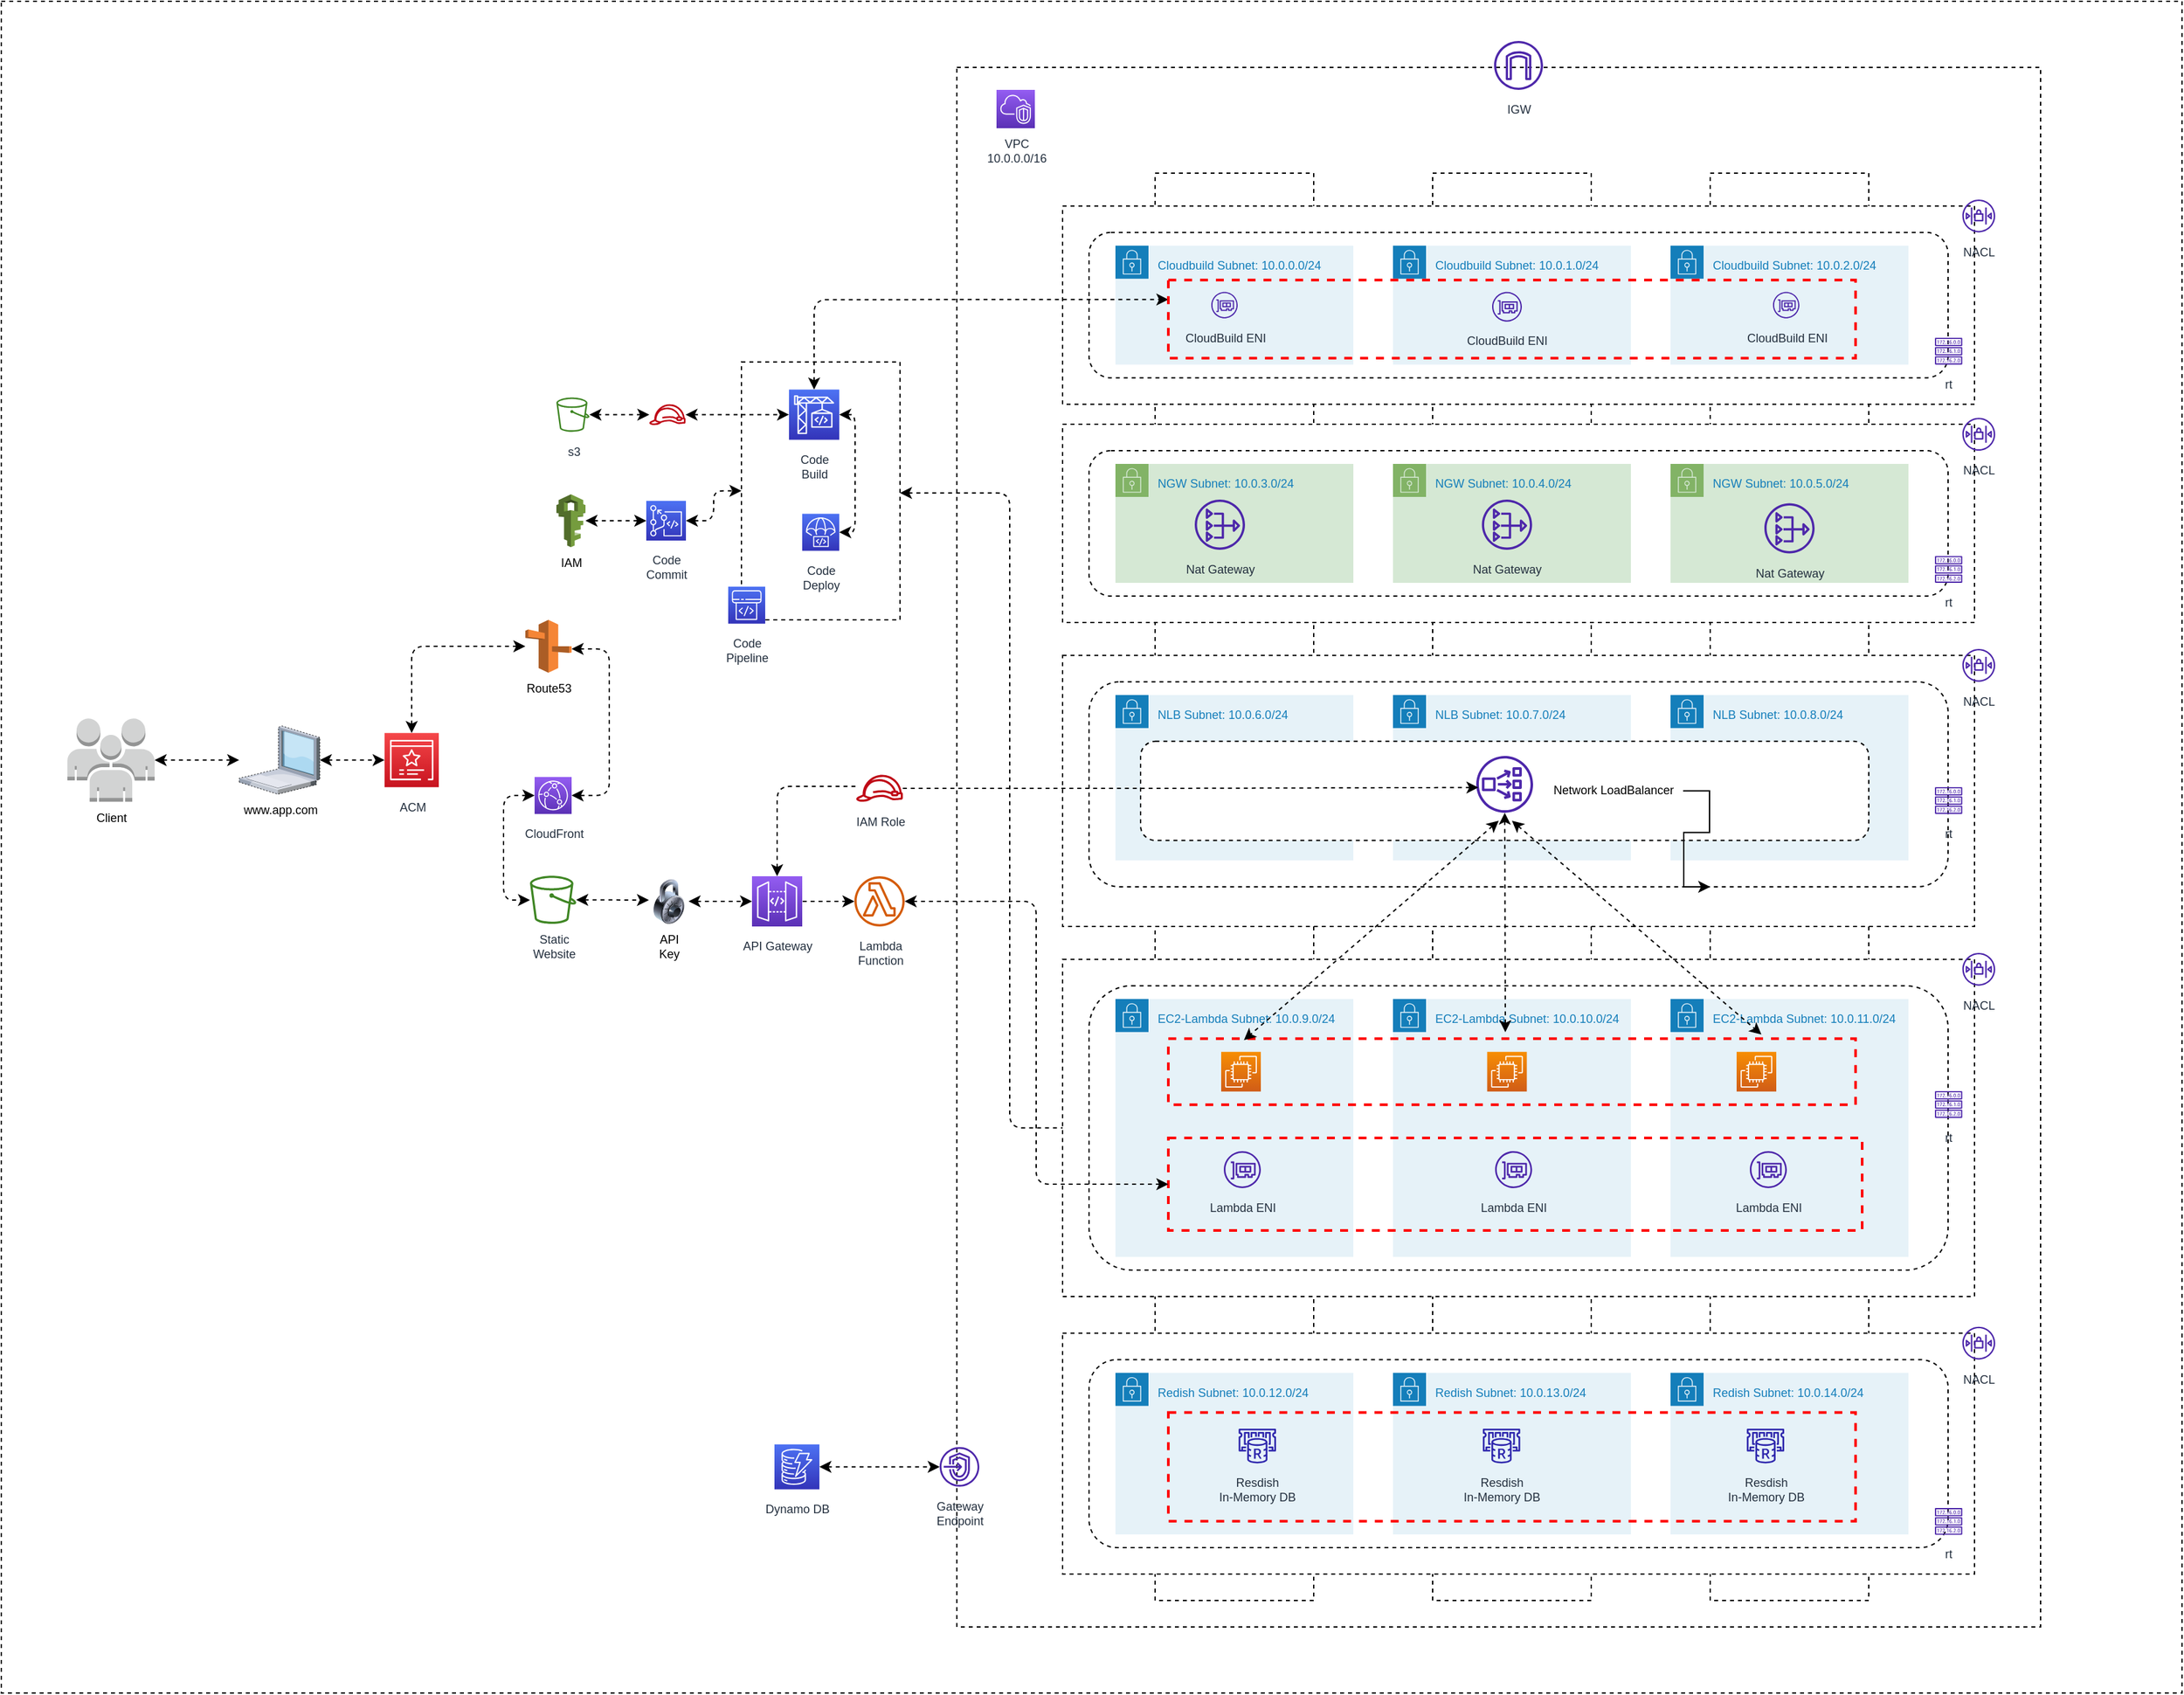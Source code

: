 <mxfile version="24.7.17">
  <diagram id="B2wFF93NvSRxB4pny54V" name="Page-1">
    <mxGraphModel dx="3609" dy="1013" grid="1" gridSize="10" guides="1" tooltips="1" connect="1" arrows="1" fold="1" page="1" pageScale="1" pageWidth="850" pageHeight="1100" math="0" shadow="0">
      <root>
        <mxCell id="0" />
        <mxCell id="1" parent="0" />
        <mxCell id="2" value="" style="rounded=0;whiteSpace=wrap;html=1;dashed=1;fontSize=9;" parent="1" vertex="1">
          <mxGeometry x="-1260" y="400" width="1650" height="1280" as="geometry" />
        </mxCell>
        <mxCell id="3" value="" style="rounded=0;whiteSpace=wrap;html=1;dashed=1;fontSize=9;" parent="1" vertex="1">
          <mxGeometry x="-537" y="450" width="820" height="1180" as="geometry" />
        </mxCell>
        <mxCell id="4" value="" style="rounded=0;whiteSpace=wrap;html=1;dashed=1;fontSize=9;" parent="1" vertex="1">
          <mxGeometry x="-700" y="672.87" width="120" height="195.13" as="geometry" />
        </mxCell>
        <mxCell id="5" value="" style="rounded=0;whiteSpace=wrap;html=1;dashed=1;" parent="1" vertex="1">
          <mxGeometry x="33" y="530" width="120" height="1080" as="geometry" />
        </mxCell>
        <mxCell id="6" value="" style="rounded=0;whiteSpace=wrap;html=1;dashed=1;" parent="1" vertex="1">
          <mxGeometry x="-177" y="530" width="120" height="1080" as="geometry" />
        </mxCell>
        <mxCell id="7" value="" style="rounded=0;whiteSpace=wrap;html=1;dashed=1;" parent="1" vertex="1">
          <mxGeometry x="-387" y="530" width="120" height="1080" as="geometry" />
        </mxCell>
        <mxCell id="8" value="" style="rounded=0;whiteSpace=wrap;html=1;dashed=1;" parent="1" vertex="1">
          <mxGeometry x="-457" y="720" width="690" height="150" as="geometry" />
        </mxCell>
        <mxCell id="9" value="" style="rounded=1;whiteSpace=wrap;html=1;dashed=1;" parent="1" vertex="1">
          <mxGeometry x="-437" y="740" width="650" height="110" as="geometry" />
        </mxCell>
        <mxCell id="10" value="&lt;span style=&quot;color: rgb(20, 126, 186); font-size: 9px;&quot;&gt;NGW Subnet: 10.0.3.0/24&lt;/span&gt;" style="points=[[0,0],[0.25,0],[0.5,0],[0.75,0],[1,0],[1,0.25],[1,0.5],[1,0.75],[1,1],[0.75,1],[0.5,1],[0.25,1],[0,1],[0,0.75],[0,0.5],[0,0.25]];outlineConnect=0;html=1;whiteSpace=wrap;fontSize=12;fontStyle=0;container=1;pointerEvents=0;collapsible=0;recursiveResize=0;shape=mxgraph.aws4.group;grIcon=mxgraph.aws4.group_security_group;grStroke=0;strokeColor=#82b366;fillColor=#d5e8d4;verticalAlign=top;align=left;spacingLeft=30;dashed=0;" parent="1" vertex="1">
          <mxGeometry x="-417" y="750" width="180" height="90" as="geometry" />
        </mxCell>
        <mxCell id="11" value="&lt;span style=&quot;color: rgb(20, 126, 186); font-size: 9px;&quot;&gt;NGW Subnet: 10.0.4.0/24&lt;/span&gt;" style="points=[[0,0],[0.25,0],[0.5,0],[0.75,0],[1,0],[1,0.25],[1,0.5],[1,0.75],[1,1],[0.75,1],[0.5,1],[0.25,1],[0,1],[0,0.75],[0,0.5],[0,0.25]];outlineConnect=0;html=1;whiteSpace=wrap;fontSize=12;fontStyle=0;container=1;pointerEvents=0;collapsible=0;recursiveResize=0;shape=mxgraph.aws4.group;grIcon=mxgraph.aws4.group_security_group;grStroke=0;strokeColor=#82b366;fillColor=#d5e8d4;verticalAlign=top;align=left;spacingLeft=30;dashed=0;" parent="1" vertex="1">
          <mxGeometry x="-207" y="750" width="180" height="90" as="geometry" />
        </mxCell>
        <mxCell id="12" value="&lt;font style=&quot;font-size: 9px;&quot;&gt;Nat Gateway&lt;/font&gt;" style="sketch=0;outlineConnect=0;fontColor=#232F3E;gradientColor=none;fillColor=#4D27AA;strokeColor=none;dashed=0;verticalLabelPosition=bottom;verticalAlign=top;align=center;html=1;fontSize=12;fontStyle=0;aspect=fixed;pointerEvents=1;shape=mxgraph.aws4.nat_gateway;" parent="11" vertex="1">
          <mxGeometry x="67.25" y="27" width="38" height="38" as="geometry" />
        </mxCell>
        <mxCell id="13" value="&lt;span style=&quot;color: rgb(20, 126, 186); font-size: 9px;&quot;&gt;NGW Subnet: 10.0.5.0/24&lt;/span&gt;" style="points=[[0,0],[0.25,0],[0.5,0],[0.75,0],[1,0],[1,0.25],[1,0.5],[1,0.75],[1,1],[0.75,1],[0.5,1],[0.25,1],[0,1],[0,0.75],[0,0.5],[0,0.25]];outlineConnect=0;html=1;whiteSpace=wrap;fontSize=12;fontStyle=0;container=1;pointerEvents=0;collapsible=0;recursiveResize=0;shape=mxgraph.aws4.group;grIcon=mxgraph.aws4.group_security_group;grStroke=0;strokeColor=#82b366;fillColor=#d5e8d4;verticalAlign=top;align=left;spacingLeft=30;dashed=0;" parent="1" vertex="1">
          <mxGeometry x="3" y="750" width="180" height="90" as="geometry" />
        </mxCell>
        <mxCell id="14" value="&lt;font style=&quot;font-size: 9px;&quot;&gt;Nat Gateway&lt;/font&gt;" style="sketch=0;outlineConnect=0;fontColor=#232F3E;gradientColor=none;fillColor=#4D27AA;strokeColor=none;dashed=0;verticalLabelPosition=bottom;verticalAlign=top;align=center;html=1;fontSize=12;fontStyle=0;aspect=fixed;pointerEvents=1;shape=mxgraph.aws4.nat_gateway;" parent="13" vertex="1">
          <mxGeometry x="71" y="29.74" width="38" height="38" as="geometry" />
        </mxCell>
        <mxCell id="15" value="&lt;font style=&quot;font-size: 9px;&quot;&gt;rt&lt;/font&gt;" style="sketch=0;outlineConnect=0;fontColor=#232F3E;gradientColor=none;fillColor=#4D27AA;strokeColor=none;dashed=0;verticalLabelPosition=bottom;verticalAlign=top;align=center;html=1;fontSize=12;fontStyle=0;aspect=fixed;pointerEvents=1;shape=mxgraph.aws4.route_table;" parent="1" vertex="1">
          <mxGeometry x="203" y="819.74" width="20.79" height="20.26" as="geometry" />
        </mxCell>
        <mxCell id="16" value="&lt;font style=&quot;font-size: 9px;&quot;&gt;NACL&lt;/font&gt;" style="sketch=0;outlineConnect=0;fontColor=#232F3E;gradientColor=none;fillColor=#4D27AA;strokeColor=none;dashed=0;verticalLabelPosition=bottom;verticalAlign=top;align=center;html=1;fontSize=12;fontStyle=0;aspect=fixed;pointerEvents=1;shape=mxgraph.aws4.network_access_control_list;" parent="1" vertex="1">
          <mxGeometry x="223.79" y="715.13" width="24.87" height="24.87" as="geometry" />
        </mxCell>
        <mxCell id="17" value="" style="rounded=0;whiteSpace=wrap;html=1;dashed=1;" parent="1" vertex="1">
          <mxGeometry x="-457" y="554.87" width="690" height="150" as="geometry" />
        </mxCell>
        <mxCell id="18" value="" style="rounded=1;whiteSpace=wrap;html=1;dashed=1;" parent="1" vertex="1">
          <mxGeometry x="-437" y="574.87" width="650" height="110" as="geometry" />
        </mxCell>
        <mxCell id="19" value="&lt;font style=&quot;font-size: 9px;&quot;&gt;Cloudbuild Subnet: 10.0.0.0/24&lt;/font&gt;" style="points=[[0,0],[0.25,0],[0.5,0],[0.75,0],[1,0],[1,0.25],[1,0.5],[1,0.75],[1,1],[0.75,1],[0.5,1],[0.25,1],[0,1],[0,0.75],[0,0.5],[0,0.25]];outlineConnect=0;gradientColor=none;html=1;whiteSpace=wrap;fontSize=12;fontStyle=0;container=1;pointerEvents=0;collapsible=0;recursiveResize=0;shape=mxgraph.aws4.group;grIcon=mxgraph.aws4.group_security_group;grStroke=0;strokeColor=#147EBA;fillColor=#E6F2F8;verticalAlign=top;align=left;spacingLeft=30;fontColor=#147EBA;dashed=0;" parent="1" vertex="1">
          <mxGeometry x="-417" y="584.87" width="180" height="90" as="geometry" />
        </mxCell>
        <mxCell id="20" value="&lt;font style=&quot;font-size: 9px;&quot;&gt;CloudBuild ENI&lt;/font&gt;" style="sketch=0;outlineConnect=0;fontColor=#232F3E;gradientColor=none;fillColor=#4D27AA;strokeColor=none;dashed=0;verticalLabelPosition=bottom;verticalAlign=top;align=center;html=1;fontSize=12;fontStyle=0;aspect=fixed;pointerEvents=1;shape=mxgraph.aws4.elastic_network_interface;" parent="19" vertex="1">
          <mxGeometry x="72.5" y="35" width="20" height="20" as="geometry" />
        </mxCell>
        <mxCell id="21" value="&lt;span style=&quot;font-size: 9px;&quot;&gt;Cloudbuild Subnet: 10.0.1.0/24&lt;/span&gt;" style="points=[[0,0],[0.25,0],[0.5,0],[0.75,0],[1,0],[1,0.25],[1,0.5],[1,0.75],[1,1],[0.75,1],[0.5,1],[0.25,1],[0,1],[0,0.75],[0,0.5],[0,0.25]];outlineConnect=0;gradientColor=none;html=1;whiteSpace=wrap;fontSize=12;fontStyle=0;container=1;pointerEvents=0;collapsible=0;recursiveResize=0;shape=mxgraph.aws4.group;grIcon=mxgraph.aws4.group_security_group;grStroke=0;strokeColor=#147EBA;fillColor=#E6F2F8;verticalAlign=top;align=left;spacingLeft=30;fontColor=#147EBA;dashed=0;" parent="1" vertex="1">
          <mxGeometry x="-207" y="584.87" width="180" height="90" as="geometry" />
        </mxCell>
        <mxCell id="22" value="&lt;font style=&quot;font-size: 9px;&quot;&gt;CloudBuild ENI&lt;/font&gt;" style="sketch=0;outlineConnect=0;fontColor=#232F3E;gradientColor=none;fillColor=#4D27AA;strokeColor=none;dashed=0;verticalLabelPosition=bottom;verticalAlign=top;align=center;html=1;fontSize=12;fontStyle=0;aspect=fixed;pointerEvents=1;shape=mxgraph.aws4.elastic_network_interface;" parent="21" vertex="1">
          <mxGeometry x="75" y="35" width="22.5" height="22.5" as="geometry" />
        </mxCell>
        <mxCell id="23" value="&lt;span style=&quot;font-size: 9px;&quot;&gt;Cloudbuild Subnet: 10.0.2.0/24&lt;/span&gt;" style="points=[[0,0],[0.25,0],[0.5,0],[0.75,0],[1,0],[1,0.25],[1,0.5],[1,0.75],[1,1],[0.75,1],[0.5,1],[0.25,1],[0,1],[0,0.75],[0,0.5],[0,0.25]];outlineConnect=0;gradientColor=none;html=1;whiteSpace=wrap;fontSize=12;fontStyle=0;container=1;pointerEvents=0;collapsible=0;recursiveResize=0;shape=mxgraph.aws4.group;grIcon=mxgraph.aws4.group_security_group;grStroke=0;strokeColor=#147EBA;fillColor=#E6F2F8;verticalAlign=top;align=left;spacingLeft=30;fontColor=#147EBA;dashed=0;" parent="1" vertex="1">
          <mxGeometry x="3" y="584.87" width="180" height="90" as="geometry" />
        </mxCell>
        <mxCell id="24" value="&lt;font style=&quot;font-size: 9px;&quot;&gt;CloudBuild ENI&lt;/font&gt;" style="sketch=0;outlineConnect=0;fontColor=#232F3E;gradientColor=none;fillColor=#4D27AA;strokeColor=none;dashed=0;verticalLabelPosition=bottom;verticalAlign=top;align=center;html=1;fontSize=12;fontStyle=0;aspect=fixed;pointerEvents=1;shape=mxgraph.aws4.elastic_network_interface;" parent="23" vertex="1">
          <mxGeometry x="77.5" y="35" width="20" height="20" as="geometry" />
        </mxCell>
        <mxCell id="25" value="&lt;font style=&quot;font-size: 9px;&quot;&gt;rt&lt;/font&gt;" style="sketch=0;outlineConnect=0;fontColor=#232F3E;gradientColor=none;fillColor=#4D27AA;strokeColor=none;dashed=0;verticalLabelPosition=bottom;verticalAlign=top;align=center;html=1;fontSize=12;fontStyle=0;aspect=fixed;pointerEvents=1;shape=mxgraph.aws4.route_table;" parent="1" vertex="1">
          <mxGeometry x="203" y="654.61" width="20.79" height="20.26" as="geometry" />
        </mxCell>
        <mxCell id="26" value="&lt;font style=&quot;font-size: 9px;&quot;&gt;NACL&lt;/font&gt;" style="sketch=0;outlineConnect=0;fontColor=#232F3E;gradientColor=none;fillColor=#4D27AA;strokeColor=none;dashed=0;verticalLabelPosition=bottom;verticalAlign=top;align=center;html=1;fontSize=12;fontStyle=0;aspect=fixed;pointerEvents=1;shape=mxgraph.aws4.network_access_control_list;" parent="1" vertex="1">
          <mxGeometry x="223.79" y="550" width="24.87" height="24.87" as="geometry" />
        </mxCell>
        <mxCell id="27" style="edgeStyle=orthogonalEdgeStyle;html=1;entryX=1;entryY=0.5;entryDx=0;entryDy=0;entryPerimeter=0;dashed=1;fontSize=9;startArrow=classic;startFill=1;" parent="1" source="29" target="31" edge="1">
          <mxGeometry relative="1" as="geometry">
            <Array as="points">
              <mxPoint x="-614" y="712.87" />
              <mxPoint x="-614" y="801.87" />
            </Array>
          </mxGeometry>
        </mxCell>
        <mxCell id="28" style="edgeStyle=orthogonalEdgeStyle;html=1;entryX=0;entryY=0.25;entryDx=0;entryDy=0;dashed=1;fontSize=9;startArrow=classic;startFill=1;" parent="1" source="29" target="30" edge="1">
          <mxGeometry relative="1" as="geometry">
            <Array as="points">
              <mxPoint x="-645" y="626" />
            </Array>
          </mxGeometry>
        </mxCell>
        <mxCell id="29" value="&lt;div style=&quot;&quot;&gt;&lt;span style=&quot;font-size: 9px; background-color: initial;&quot;&gt;Code&lt;/span&gt;&lt;/div&gt;&lt;font style=&quot;font-size: 9px;&quot;&gt;&lt;div style=&quot;&quot;&gt;&lt;span style=&quot;background-color: initial;&quot;&gt;Build&lt;/span&gt;&lt;/div&gt;&lt;/font&gt;" style="sketch=0;points=[[0,0,0],[0.25,0,0],[0.5,0,0],[0.75,0,0],[1,0,0],[0,1,0],[0.25,1,0],[0.5,1,0],[0.75,1,0],[1,1,0],[0,0.25,0],[0,0.5,0],[0,0.75,0],[1,0.25,0],[1,0.5,0],[1,0.75,0]];outlineConnect=0;fontColor=#232F3E;gradientColor=#4D72F3;gradientDirection=north;fillColor=#3334B9;strokeColor=#ffffff;dashed=0;verticalLabelPosition=bottom;verticalAlign=top;align=center;html=1;fontSize=12;fontStyle=0;aspect=fixed;shape=mxgraph.aws4.resourceIcon;resIcon=mxgraph.aws4.codebuild;" parent="1" vertex="1">
          <mxGeometry x="-664" y="693.74" width="38" height="38" as="geometry" />
        </mxCell>
        <mxCell id="30" value="" style="fontStyle=0;verticalAlign=top;align=center;spacingTop=-2;fillColor=none;rounded=0;whiteSpace=wrap;html=1;strokeColor=#FF0000;strokeWidth=2;dashed=1;container=1;collapsible=0;expand=0;recursiveResize=0;fontSize=9;" parent="1" vertex="1">
          <mxGeometry x="-377" y="610.87" width="520" height="59.13" as="geometry" />
        </mxCell>
        <mxCell id="31" value="&lt;div style=&quot;&quot;&gt;&lt;span style=&quot;font-size: 9px; background-color: initial;&quot;&gt;Code&lt;/span&gt;&lt;/div&gt;&lt;font style=&quot;font-size: 9px;&quot;&gt;&lt;div style=&quot;&quot;&gt;&lt;span style=&quot;background-color: initial;&quot;&gt;Deploy&lt;/span&gt;&lt;/div&gt;&lt;/font&gt;" style="sketch=0;points=[[0,0,0],[0.25,0,0],[0.5,0,0],[0.75,0,0],[1,0,0],[0,1,0],[0.25,1,0],[0.5,1,0],[0.75,1,0],[1,1,0],[0,0.25,0],[0,0.5,0],[0,0.75,0],[1,0.25,0],[1,0.5,0],[1,0.75,0]];outlineConnect=0;fontColor=#232F3E;gradientColor=#4D72F3;gradientDirection=north;fillColor=#3334B9;strokeColor=#ffffff;dashed=0;verticalLabelPosition=bottom;verticalAlign=top;align=center;html=1;fontSize=12;fontStyle=0;aspect=fixed;shape=mxgraph.aws4.resourceIcon;resIcon=mxgraph.aws4.codedeploy;" parent="1" vertex="1">
          <mxGeometry x="-654" y="787.74" width="28" height="28" as="geometry" />
        </mxCell>
        <mxCell id="32" style="edgeStyle=orthogonalEdgeStyle;html=1;entryX=0;entryY=0.5;entryDx=0;entryDy=0;dashed=1;fontSize=9;startArrow=classic;startFill=1;" parent="1" source="33" target="4" edge="1">
          <mxGeometry relative="1" as="geometry" />
        </mxCell>
        <mxCell id="33" value="&lt;div style=&quot;&quot;&gt;&lt;span style=&quot;font-size: 9px; background-color: initial;&quot;&gt;Code&lt;/span&gt;&lt;/div&gt;&lt;font style=&quot;font-size: 9px;&quot;&gt;&lt;div style=&quot;&quot;&gt;&lt;span style=&quot;background-color: initial;&quot;&gt;Commit&lt;/span&gt;&lt;/div&gt;&lt;/font&gt;" style="sketch=0;points=[[0,0,0],[0.25,0,0],[0.5,0,0],[0.75,0,0],[1,0,0],[0,1,0],[0.25,1,0],[0.5,1,0],[0.75,1,0],[1,1,0],[0,0.25,0],[0,0.5,0],[0,0.75,0],[1,0.25,0],[1,0.5,0],[1,0.75,0]];outlineConnect=0;fontColor=#232F3E;gradientColor=#4D72F3;gradientDirection=north;fillColor=#3334B9;strokeColor=#ffffff;dashed=0;verticalLabelPosition=bottom;verticalAlign=top;align=center;html=1;fontSize=12;fontStyle=0;aspect=fixed;shape=mxgraph.aws4.resourceIcon;resIcon=mxgraph.aws4.codecommit;" parent="1" vertex="1">
          <mxGeometry x="-772" y="778" width="30" height="30" as="geometry" />
        </mxCell>
        <mxCell id="34" value="&lt;div style=&quot;&quot;&gt;&lt;span style=&quot;font-size: 9px; background-color: initial;&quot;&gt;Code&lt;/span&gt;&lt;/div&gt;&lt;font style=&quot;font-size: 9px;&quot;&gt;&lt;div style=&quot;&quot;&gt;&lt;span style=&quot;background-color: initial;&quot;&gt;Pipeline&lt;/span&gt;&lt;/div&gt;&lt;/font&gt;" style="sketch=0;points=[[0,0,0],[0.25,0,0],[0.5,0,0],[0.75,0,0],[1,0,0],[0,1,0],[0.25,1,0],[0.5,1,0],[0.75,1,0],[1,1,0],[0,0.25,0],[0,0.5,0],[0,0.75,0],[1,0.25,0],[1,0.5,0],[1,0.75,0]];outlineConnect=0;fontColor=#232F3E;gradientColor=#4D72F3;gradientDirection=north;fillColor=#3334B9;strokeColor=#ffffff;dashed=0;verticalLabelPosition=bottom;verticalAlign=top;align=center;html=1;fontSize=12;fontStyle=0;aspect=fixed;shape=mxgraph.aws4.resourceIcon;resIcon=mxgraph.aws4.codepipeline;" parent="1" vertex="1">
          <mxGeometry x="-710" y="842.87" width="28" height="28" as="geometry" />
        </mxCell>
        <mxCell id="35" style="edgeStyle=orthogonalEdgeStyle;html=1;dashed=1;fontSize=9;startArrow=classic;startFill=1;" parent="1" source="36" target="33" edge="1">
          <mxGeometry relative="1" as="geometry" />
        </mxCell>
        <mxCell id="36" value="IAM" style="outlineConnect=0;dashed=0;verticalLabelPosition=bottom;verticalAlign=top;align=center;html=1;shape=mxgraph.aws3.iam;fillColor=#759C3E;gradientColor=none;fontSize=9;" parent="1" vertex="1">
          <mxGeometry x="-840" y="773" width="22" height="40" as="geometry" />
        </mxCell>
        <mxCell id="37" value="" style="edgeStyle=orthogonalEdgeStyle;html=1;dashed=1;fontSize=9;startArrow=classic;startFill=1;entryX=0;entryY=0.5;entryDx=0;entryDy=0;" parent="1" source="4" target="43" edge="1">
          <mxGeometry relative="1" as="geometry">
            <Array as="points">
              <mxPoint x="-497" y="772" />
              <mxPoint x="-497" y="1252" />
            </Array>
          </mxGeometry>
        </mxCell>
        <mxCell id="38" value="&lt;font style=&quot;font-size: 9px;&quot;&gt;s3&lt;/font&gt;" style="sketch=0;outlineConnect=0;fontColor=#232F3E;gradientColor=none;fillColor=#3F8624;strokeColor=none;dashed=0;verticalLabelPosition=bottom;verticalAlign=top;align=center;html=1;fontSize=12;fontStyle=0;aspect=fixed;pointerEvents=1;shape=mxgraph.aws4.bucket;" parent="1" vertex="1">
          <mxGeometry x="-840" y="699.74" width="25" height="26" as="geometry" />
        </mxCell>
        <mxCell id="39" style="edgeStyle=orthogonalEdgeStyle;html=1;entryX=0;entryY=0.5;entryDx=0;entryDy=0;entryPerimeter=0;dashed=1;fontSize=9;startArrow=classic;startFill=1;" parent="1" source="41" target="29" edge="1">
          <mxGeometry relative="1" as="geometry" />
        </mxCell>
        <mxCell id="40" style="edgeStyle=orthogonalEdgeStyle;html=1;dashed=1;fontSize=9;startArrow=classic;startFill=1;" parent="1" source="41" target="38" edge="1">
          <mxGeometry relative="1" as="geometry" />
        </mxCell>
        <mxCell id="41" value="" style="sketch=0;outlineConnect=0;fontColor=#232F3E;gradientColor=none;fillColor=#BF0816;strokeColor=none;dashed=0;verticalLabelPosition=bottom;verticalAlign=top;align=center;html=1;fontSize=12;fontStyle=0;aspect=fixed;pointerEvents=1;shape=mxgraph.aws4.role;" parent="1" vertex="1">
          <mxGeometry x="-770" y="704.85" width="28" height="15.79" as="geometry" />
        </mxCell>
        <mxCell id="42" value="" style="rounded=0;whiteSpace=wrap;html=1;dashed=1;" parent="1" vertex="1">
          <mxGeometry x="-457" y="1124.87" width="690" height="255.13" as="geometry" />
        </mxCell>
        <mxCell id="43" value="" style="rounded=1;whiteSpace=wrap;html=1;dashed=1;" parent="1" vertex="1">
          <mxGeometry x="-437" y="1144.87" width="650" height="215.13" as="geometry" />
        </mxCell>
        <mxCell id="44" value="&lt;span style=&quot;font-size: 9px;&quot;&gt;EC2-Lambda Subnet: 10.0.9.0/24&lt;/span&gt;" style="points=[[0,0],[0.25,0],[0.5,0],[0.75,0],[1,0],[1,0.25],[1,0.5],[1,0.75],[1,1],[0.75,1],[0.5,1],[0.25,1],[0,1],[0,0.75],[0,0.5],[0,0.25]];outlineConnect=0;gradientColor=none;html=1;whiteSpace=wrap;fontSize=12;fontStyle=0;container=1;pointerEvents=0;collapsible=0;recursiveResize=0;shape=mxgraph.aws4.group;grIcon=mxgraph.aws4.group_security_group;grStroke=0;strokeColor=#147EBA;fillColor=#E6F2F8;verticalAlign=top;align=left;spacingLeft=30;fontColor=#147EBA;dashed=0;" parent="1" vertex="1">
          <mxGeometry x="-417" y="1154.87" width="180" height="195.13" as="geometry" />
        </mxCell>
        <mxCell id="45" value="&lt;span style=&quot;font-size: 9px;&quot;&gt;EC2-Lambda Subnet: 10.0.10.0/24&lt;/span&gt;" style="points=[[0,0],[0.25,0],[0.5,0],[0.75,0],[1,0],[1,0.25],[1,0.5],[1,0.75],[1,1],[0.75,1],[0.5,1],[0.25,1],[0,1],[0,0.75],[0,0.5],[0,0.25]];outlineConnect=0;gradientColor=none;html=1;whiteSpace=wrap;fontSize=12;fontStyle=0;container=1;pointerEvents=0;collapsible=0;recursiveResize=0;shape=mxgraph.aws4.group;grIcon=mxgraph.aws4.group_security_group;grStroke=0;strokeColor=#147EBA;fillColor=#E6F2F8;verticalAlign=top;align=left;spacingLeft=30;fontColor=#147EBA;dashed=0;" parent="1" vertex="1">
          <mxGeometry x="-207" y="1154.87" width="180" height="195.13" as="geometry" />
        </mxCell>
        <mxCell id="46" value="&lt;span style=&quot;font-size: 9px;&quot;&gt;EC2-Lambda Subnet: 10.0.11.0/24&lt;/span&gt;" style="points=[[0,0],[0.25,0],[0.5,0],[0.75,0],[1,0],[1,0.25],[1,0.5],[1,0.75],[1,1],[0.75,1],[0.5,1],[0.25,1],[0,1],[0,0.75],[0,0.5],[0,0.25]];outlineConnect=0;gradientColor=none;html=1;whiteSpace=wrap;fontSize=12;fontStyle=0;container=1;pointerEvents=0;collapsible=0;recursiveResize=0;shape=mxgraph.aws4.group;grIcon=mxgraph.aws4.group_security_group;grStroke=0;strokeColor=#147EBA;fillColor=#E6F2F8;verticalAlign=top;align=left;spacingLeft=30;fontColor=#147EBA;dashed=0;" parent="1" vertex="1">
          <mxGeometry x="3" y="1154.87" width="180" height="195.13" as="geometry" />
        </mxCell>
        <mxCell id="47" value="&lt;font style=&quot;font-size: 9px;&quot;&gt;rt&lt;/font&gt;" style="sketch=0;outlineConnect=0;fontColor=#232F3E;gradientColor=none;fillColor=#4D27AA;strokeColor=none;dashed=0;verticalLabelPosition=bottom;verticalAlign=top;align=center;html=1;fontSize=12;fontStyle=0;aspect=fixed;pointerEvents=1;shape=mxgraph.aws4.route_table;" parent="1" vertex="1">
          <mxGeometry x="203" y="1224.61" width="20.79" height="20.26" as="geometry" />
        </mxCell>
        <mxCell id="48" value="&lt;font style=&quot;font-size: 9px;&quot;&gt;NACL&lt;/font&gt;" style="sketch=0;outlineConnect=0;fontColor=#232F3E;gradientColor=none;fillColor=#4D27AA;strokeColor=none;dashed=0;verticalLabelPosition=bottom;verticalAlign=top;align=center;html=1;fontSize=12;fontStyle=0;aspect=fixed;pointerEvents=1;shape=mxgraph.aws4.network_access_control_list;" parent="1" vertex="1">
          <mxGeometry x="223.79" y="1120" width="24.87" height="24.87" as="geometry" />
        </mxCell>
        <mxCell id="49" value="" style="fontStyle=0;verticalAlign=top;align=center;spacingTop=-2;fillColor=none;rounded=0;whiteSpace=wrap;html=1;strokeColor=#FF0000;strokeWidth=2;dashed=1;container=1;collapsible=0;expand=0;recursiveResize=0;fontSize=9;" parent="1" vertex="1">
          <mxGeometry x="-377" y="1184.87" width="520" height="50" as="geometry" />
        </mxCell>
        <mxCell id="50" value="" style="sketch=0;points=[[0,0,0],[0.25,0,0],[0.5,0,0],[0.75,0,0],[1,0,0],[0,1,0],[0.25,1,0],[0.5,1,0],[0.75,1,0],[1,1,0],[0,0.25,0],[0,0.5,0],[0,0.75,0],[1,0.25,0],[1,0.5,0],[1,0.75,0]];outlineConnect=0;fontColor=#232F3E;gradientColor=#F78E04;gradientDirection=north;fillColor=#D05C17;strokeColor=#ffffff;dashed=0;verticalLabelPosition=bottom;verticalAlign=top;align=center;html=1;fontSize=12;fontStyle=0;aspect=fixed;shape=mxgraph.aws4.resourceIcon;resIcon=mxgraph.aws4.ec2;" parent="49" vertex="1">
          <mxGeometry x="40" y="10.0" width="30" height="30" as="geometry" />
        </mxCell>
        <mxCell id="51" value="" style="sketch=0;points=[[0,0,0],[0.25,0,0],[0.5,0,0],[0.75,0,0],[1,0,0],[0,1,0],[0.25,1,0],[0.5,1,0],[0.75,1,0],[1,1,0],[0,0.25,0],[0,0.5,0],[0,0.75,0],[1,0.25,0],[1,0.5,0],[1,0.75,0]];outlineConnect=0;fontColor=#232F3E;gradientColor=#F78E04;gradientDirection=north;fillColor=#D05C17;strokeColor=#ffffff;dashed=0;verticalLabelPosition=bottom;verticalAlign=top;align=center;html=1;fontSize=12;fontStyle=0;aspect=fixed;shape=mxgraph.aws4.resourceIcon;resIcon=mxgraph.aws4.ec2;" parent="49" vertex="1">
          <mxGeometry x="241.25" y="10.0" width="30" height="30" as="geometry" />
        </mxCell>
        <mxCell id="52" value="" style="sketch=0;points=[[0,0,0],[0.25,0,0],[0.5,0,0],[0.75,0,0],[1,0,0],[0,1,0],[0.25,1,0],[0.5,1,0],[0.75,1,0],[1,1,0],[0,0.25,0],[0,0.5,0],[0,0.75,0],[1,0.25,0],[1,0.5,0],[1,0.75,0]];outlineConnect=0;fontColor=#232F3E;gradientColor=#F78E04;gradientDirection=north;fillColor=#D05C17;strokeColor=#ffffff;dashed=0;verticalLabelPosition=bottom;verticalAlign=top;align=center;html=1;fontSize=12;fontStyle=0;aspect=fixed;shape=mxgraph.aws4.resourceIcon;resIcon=mxgraph.aws4.ec2;" parent="49" vertex="1">
          <mxGeometry x="430" y="10.0" width="30" height="30" as="geometry" />
        </mxCell>
        <mxCell id="53" style="edgeStyle=orthogonalEdgeStyle;html=1;dashed=1;fontSize=9;startArrow=classic;startFill=1;" parent="1" source="54" target="55" edge="1">
          <mxGeometry relative="1" as="geometry" />
        </mxCell>
        <mxCell id="54" value="&lt;font style=&quot;font-size: 9px;&quot;&gt;Dynamo DB&lt;/font&gt;" style="sketch=0;points=[[0,0,0],[0.25,0,0],[0.5,0,0],[0.75,0,0],[1,0,0],[0,1,0],[0.25,1,0],[0.5,1,0],[0.75,1,0],[1,1,0],[0,0.25,0],[0,0.5,0],[0,0.75,0],[1,0.25,0],[1,0.5,0],[1,0.75,0]];outlineConnect=0;fontColor=#232F3E;gradientColor=#4D72F3;gradientDirection=north;fillColor=#3334B9;strokeColor=#ffffff;dashed=0;verticalLabelPosition=bottom;verticalAlign=top;align=center;html=1;fontSize=12;fontStyle=0;aspect=fixed;shape=mxgraph.aws4.resourceIcon;resIcon=mxgraph.aws4.dynamodb;" parent="1" vertex="1">
          <mxGeometry x="-675" y="1491.87" width="34" height="34" as="geometry" />
        </mxCell>
        <mxCell id="55" value="&lt;div style=&quot;&quot;&gt;&lt;span style=&quot;font-size: 9px; background-color: initial;&quot;&gt;Gateway&lt;/span&gt;&lt;/div&gt;&lt;font style=&quot;font-size: 9px;&quot;&gt;&lt;div style=&quot;&quot;&gt;&lt;span style=&quot;background-color: initial;&quot;&gt;Endpoint&lt;/span&gt;&lt;/div&gt;&lt;/font&gt;" style="sketch=0;outlineConnect=0;fontColor=#232F3E;gradientColor=none;fillColor=#4D27AA;strokeColor=none;dashed=0;verticalLabelPosition=bottom;verticalAlign=top;align=center;html=1;fontSize=12;fontStyle=0;aspect=fixed;pointerEvents=1;shape=mxgraph.aws4.endpoints;" parent="1" vertex="1">
          <mxGeometry x="-550" y="1493.87" width="30" height="30" as="geometry" />
        </mxCell>
        <mxCell id="56" value="" style="rounded=0;whiteSpace=wrap;html=1;dashed=1;" parent="1" vertex="1">
          <mxGeometry x="-457" y="1407.74" width="690" height="182.26" as="geometry" />
        </mxCell>
        <mxCell id="57" value="" style="rounded=1;whiteSpace=wrap;html=1;dashed=1;" parent="1" vertex="1">
          <mxGeometry x="-437" y="1427.74" width="650" height="142.26" as="geometry" />
        </mxCell>
        <mxCell id="58" value="&lt;span style=&quot;font-size: 9px;&quot;&gt;Redish Subnet: 10.0.12.0/24&lt;/span&gt;" style="points=[[0,0],[0.25,0],[0.5,0],[0.75,0],[1,0],[1,0.25],[1,0.5],[1,0.75],[1,1],[0.75,1],[0.5,1],[0.25,1],[0,1],[0,0.75],[0,0.5],[0,0.25]];outlineConnect=0;gradientColor=none;html=1;whiteSpace=wrap;fontSize=12;fontStyle=0;container=1;pointerEvents=0;collapsible=0;recursiveResize=0;shape=mxgraph.aws4.group;grIcon=mxgraph.aws4.group_security_group;grStroke=0;strokeColor=#147EBA;fillColor=#E6F2F8;verticalAlign=top;align=left;spacingLeft=30;fontColor=#147EBA;dashed=0;" parent="1" vertex="1">
          <mxGeometry x="-417" y="1437.74" width="180" height="122.26" as="geometry" />
        </mxCell>
        <mxCell id="59" value="&lt;span style=&quot;font-size: 9px;&quot;&gt;Redish Subnet: 10.0.13.0/24&lt;/span&gt;" style="points=[[0,0],[0.25,0],[0.5,0],[0.75,0],[1,0],[1,0.25],[1,0.5],[1,0.75],[1,1],[0.75,1],[0.5,1],[0.25,1],[0,1],[0,0.75],[0,0.5],[0,0.25]];outlineConnect=0;gradientColor=none;html=1;whiteSpace=wrap;fontSize=12;fontStyle=0;container=1;pointerEvents=0;collapsible=0;recursiveResize=0;shape=mxgraph.aws4.group;grIcon=mxgraph.aws4.group_security_group;grStroke=0;strokeColor=#147EBA;fillColor=#E6F2F8;verticalAlign=top;align=left;spacingLeft=30;fontColor=#147EBA;dashed=0;" parent="1" vertex="1">
          <mxGeometry x="-207" y="1437.74" width="180" height="122.26" as="geometry" />
        </mxCell>
        <mxCell id="60" value="&lt;span style=&quot;font-size: 9px;&quot;&gt;Redish Subnet: 10.0.14.0/24&lt;/span&gt;" style="points=[[0,0],[0.25,0],[0.5,0],[0.75,0],[1,0],[1,0.25],[1,0.5],[1,0.75],[1,1],[0.75,1],[0.5,1],[0.25,1],[0,1],[0,0.75],[0,0.5],[0,0.25]];outlineConnect=0;gradientColor=none;html=1;whiteSpace=wrap;fontSize=12;fontStyle=0;container=1;pointerEvents=0;collapsible=0;recursiveResize=0;shape=mxgraph.aws4.group;grIcon=mxgraph.aws4.group_security_group;grStroke=0;strokeColor=#147EBA;fillColor=#E6F2F8;verticalAlign=top;align=left;spacingLeft=30;fontColor=#147EBA;dashed=0;" parent="1" vertex="1">
          <mxGeometry x="3" y="1437.74" width="180" height="122.26" as="geometry" />
        </mxCell>
        <mxCell id="61" value="&lt;font style=&quot;font-size: 9px;&quot;&gt;rt&lt;/font&gt;" style="sketch=0;outlineConnect=0;fontColor=#232F3E;gradientColor=none;fillColor=#4D27AA;strokeColor=none;dashed=0;verticalLabelPosition=bottom;verticalAlign=top;align=center;html=1;fontSize=12;fontStyle=0;aspect=fixed;pointerEvents=1;shape=mxgraph.aws4.route_table;" parent="1" vertex="1">
          <mxGeometry x="203" y="1540" width="20.79" height="20.26" as="geometry" />
        </mxCell>
        <mxCell id="62" value="&lt;font style=&quot;font-size: 9px;&quot;&gt;NACL&lt;/font&gt;" style="sketch=0;outlineConnect=0;fontColor=#232F3E;gradientColor=none;fillColor=#4D27AA;strokeColor=none;dashed=0;verticalLabelPosition=bottom;verticalAlign=top;align=center;html=1;fontSize=12;fontStyle=0;aspect=fixed;pointerEvents=1;shape=mxgraph.aws4.network_access_control_list;" parent="1" vertex="1">
          <mxGeometry x="223.79" y="1402.87" width="24.87" height="24.87" as="geometry" />
        </mxCell>
        <mxCell id="63" value="" style="fontStyle=0;verticalAlign=top;align=center;spacingTop=-2;fillColor=none;rounded=0;whiteSpace=wrap;html=1;strokeColor=#FF0000;strokeWidth=2;dashed=1;container=1;collapsible=0;expand=0;recursiveResize=0;fontSize=9;" parent="1" vertex="1">
          <mxGeometry x="-377" y="1467.74" width="520" height="82.26" as="geometry" />
        </mxCell>
        <mxCell id="64" value="&lt;div style=&quot;&quot;&gt;&lt;span style=&quot;font-size: 9px; background-color: initial;&quot;&gt;Resdish&lt;/span&gt;&lt;/div&gt;&lt;font style=&quot;font-size: 9px;&quot;&gt;&lt;div style=&quot;&quot;&gt;&lt;span style=&quot;background-color: initial;&quot;&gt;In-Memory DB&lt;/span&gt;&lt;/div&gt;&lt;/font&gt;" style="sketch=0;outlineConnect=0;fontColor=#232F3E;gradientColor=none;fillColor=#2E27AD;strokeColor=none;dashed=0;verticalLabelPosition=bottom;verticalAlign=top;align=center;html=1;fontSize=12;fontStyle=0;aspect=fixed;pointerEvents=1;shape=mxgraph.aws4.elasticache_for_redis;" parent="63" vertex="1">
          <mxGeometry x="52.5" y="12.26" width="29.7" height="26.27" as="geometry" />
        </mxCell>
        <mxCell id="65" value="&lt;div style=&quot;&quot;&gt;&lt;span style=&quot;font-size: 9px; background-color: initial;&quot;&gt;Resdish&lt;/span&gt;&lt;/div&gt;&lt;font style=&quot;font-size: 9px;&quot;&gt;&lt;div style=&quot;&quot;&gt;&lt;span style=&quot;background-color: initial;&quot;&gt;In-Memory DB&lt;/span&gt;&lt;/div&gt;&lt;/font&gt;" style="sketch=0;outlineConnect=0;fontColor=#232F3E;gradientColor=none;fillColor=#2E27AD;strokeColor=none;dashed=0;verticalLabelPosition=bottom;verticalAlign=top;align=center;html=1;fontSize=12;fontStyle=0;aspect=fixed;pointerEvents=1;shape=mxgraph.aws4.elasticache_for_redis;" parent="63" vertex="1">
          <mxGeometry x="237.25" y="12.26" width="29.7" height="26.27" as="geometry" />
        </mxCell>
        <mxCell id="66" value="&lt;div style=&quot;&quot;&gt;&lt;span style=&quot;font-size: 9px; background-color: initial;&quot;&gt;Resdish&lt;/span&gt;&lt;/div&gt;&lt;font style=&quot;font-size: 9px;&quot;&gt;&lt;div style=&quot;&quot;&gt;&lt;span style=&quot;background-color: initial;&quot;&gt;In-Memory DB&lt;/span&gt;&lt;/div&gt;&lt;/font&gt;" style="sketch=0;outlineConnect=0;fontColor=#232F3E;gradientColor=none;fillColor=#2E27AD;strokeColor=none;dashed=0;verticalLabelPosition=bottom;verticalAlign=top;align=center;html=1;fontSize=12;fontStyle=0;aspect=fixed;pointerEvents=1;shape=mxgraph.aws4.elasticache_for_redis;" parent="63" vertex="1">
          <mxGeometry x="437" y="12.26" width="29.7" height="26.27" as="geometry" />
        </mxCell>
        <mxCell id="67" value="&lt;font style=&quot;font-size: 9px;&quot;&gt;IGW&lt;/font&gt;" style="sketch=0;outlineConnect=0;fontColor=#232F3E;gradientColor=none;fillColor=#4D27AA;strokeColor=none;dashed=0;verticalLabelPosition=bottom;verticalAlign=top;align=center;html=1;fontSize=12;fontStyle=0;aspect=fixed;pointerEvents=1;shape=mxgraph.aws4.internet_gateway;" parent="1" vertex="1">
          <mxGeometry x="-130.5" y="430" width="37" height="37" as="geometry" />
        </mxCell>
        <mxCell id="68" value="&lt;div style=&quot;font-size: 9px;&quot;&gt;&lt;span style=&quot;background-color: initial;&quot;&gt;&lt;font style=&quot;font-size: 9px;&quot;&gt;VPC&lt;/font&gt;&lt;/span&gt;&lt;/div&gt;&lt;font style=&quot;font-size: 9px;&quot;&gt;&lt;div style=&quot;&quot;&gt;&lt;span style=&quot;background-color: initial;&quot;&gt;10.0.0.0/16&lt;/span&gt;&lt;/div&gt;&lt;/font&gt;" style="sketch=0;points=[[0,0,0],[0.25,0,0],[0.5,0,0],[0.75,0,0],[1,0,0],[0,1,0],[0.25,1,0],[0.5,1,0],[0.75,1,0],[1,1,0],[0,0.25,0],[0,0.5,0],[0,0.75,0],[1,0.25,0],[1,0.5,0],[1,0.75,0]];outlineConnect=0;fontColor=#232F3E;gradientColor=#945DF2;gradientDirection=north;fillColor=#5A30B5;strokeColor=#ffffff;dashed=0;verticalLabelPosition=bottom;verticalAlign=top;align=center;html=1;fontSize=12;fontStyle=0;aspect=fixed;shape=mxgraph.aws4.resourceIcon;resIcon=mxgraph.aws4.vpc;" parent="1" vertex="1">
          <mxGeometry x="-507" y="467" width="29" height="29" as="geometry" />
        </mxCell>
        <mxCell id="69" value="&lt;font style=&quot;font-size: 9px;&quot;&gt;Nat Gateway&lt;/font&gt;" style="sketch=0;outlineConnect=0;fontColor=#232F3E;gradientColor=none;fillColor=#4D27AA;strokeColor=none;dashed=0;verticalLabelPosition=bottom;verticalAlign=top;align=center;html=1;fontSize=12;fontStyle=0;aspect=fixed;pointerEvents=1;shape=mxgraph.aws4.nat_gateway;" parent="1" vertex="1">
          <mxGeometry x="-357" y="777" width="38" height="38" as="geometry" />
        </mxCell>
        <mxCell id="70" value="" style="fontStyle=0;verticalAlign=top;align=center;spacingTop=-2;fillColor=none;rounded=0;whiteSpace=wrap;html=1;strokeColor=#FF0000;strokeWidth=2;dashed=1;container=1;collapsible=0;expand=0;recursiveResize=0;fontSize=9;" parent="1" vertex="1">
          <mxGeometry x="-377" y="1260" width="525" height="70" as="geometry" />
        </mxCell>
        <mxCell id="71" value="&lt;div style=&quot;&quot;&gt;&lt;span style=&quot;font-size: 9px; background-color: initial;&quot;&gt;Lambda&amp;nbsp;&lt;/span&gt;&lt;span style=&quot;background-color: initial; font-size: 9px;&quot;&gt;ENI&lt;/span&gt;&lt;/div&gt;" style="sketch=0;outlineConnect=0;fontColor=#232F3E;gradientColor=none;fillColor=#4D27AA;strokeColor=none;dashed=0;verticalLabelPosition=bottom;verticalAlign=top;align=center;html=1;fontSize=12;fontStyle=0;aspect=fixed;pointerEvents=1;shape=mxgraph.aws4.elastic_network_interface;" parent="70" vertex="1">
          <mxGeometry x="42" y="10" width="28" height="28" as="geometry" />
        </mxCell>
        <mxCell id="72" value="&lt;div style=&quot;&quot;&gt;&lt;span style=&quot;font-size: 9px; background-color: initial;&quot;&gt;Lambda&amp;nbsp;&lt;/span&gt;&lt;span style=&quot;background-color: initial; font-size: 9px;&quot;&gt;ENI&lt;/span&gt;&lt;/div&gt;" style="sketch=0;outlineConnect=0;fontColor=#232F3E;gradientColor=none;fillColor=#4D27AA;strokeColor=none;dashed=0;verticalLabelPosition=bottom;verticalAlign=top;align=center;html=1;fontSize=12;fontStyle=0;aspect=fixed;pointerEvents=1;shape=mxgraph.aws4.elastic_network_interface;" parent="70" vertex="1">
          <mxGeometry x="247.25" y="10" width="28" height="28" as="geometry" />
        </mxCell>
        <mxCell id="73" value="&lt;div style=&quot;&quot;&gt;&lt;span style=&quot;font-size: 9px; background-color: initial;&quot;&gt;Lambda&amp;nbsp;&lt;/span&gt;&lt;span style=&quot;background-color: initial; font-size: 9px;&quot;&gt;ENI&lt;/span&gt;&lt;/div&gt;" style="sketch=0;outlineConnect=0;fontColor=#232F3E;gradientColor=none;fillColor=#4D27AA;strokeColor=none;dashed=0;verticalLabelPosition=bottom;verticalAlign=top;align=center;html=1;fontSize=12;fontStyle=0;aspect=fixed;pointerEvents=1;shape=mxgraph.aws4.elastic_network_interface;" parent="70" vertex="1">
          <mxGeometry x="440" y="10" width="28" height="28" as="geometry" />
        </mxCell>
        <mxCell id="74" style="edgeStyle=orthogonalEdgeStyle;html=1;entryX=0;entryY=0.5;entryDx=0;entryDy=0;dashed=1;fontSize=9;startArrow=classic;startFill=1;" parent="1" source="75" target="70" edge="1">
          <mxGeometry relative="1" as="geometry">
            <Array as="points">
              <mxPoint x="-477" y="1081" />
              <mxPoint x="-477" y="1295" />
            </Array>
          </mxGeometry>
        </mxCell>
        <mxCell id="75" value="&lt;div style=&quot;&quot;&gt;&lt;span style=&quot;font-size: 9px; background-color: initial;&quot;&gt;Lambda&lt;/span&gt;&lt;/div&gt;&lt;font style=&quot;font-size: 9px;&quot;&gt;&lt;div style=&quot;&quot;&gt;&lt;span style=&quot;background-color: initial;&quot;&gt;Function&lt;/span&gt;&lt;/div&gt;&lt;/font&gt;" style="sketch=0;outlineConnect=0;fontColor=#232F3E;gradientColor=none;fillColor=#D45B07;strokeColor=none;dashed=0;verticalLabelPosition=bottom;verticalAlign=top;align=center;html=1;fontSize=12;fontStyle=0;aspect=fixed;pointerEvents=1;shape=mxgraph.aws4.lambda_function;" parent="1" vertex="1">
          <mxGeometry x="-614.5" y="1062" width="38" height="38" as="geometry" />
        </mxCell>
        <mxCell id="76" style="edgeStyle=orthogonalEdgeStyle;html=1;dashed=1;fontSize=9;startArrow=classic;startFill=1;exitX=0.526;exitY=0.5;exitDx=0;exitDy=0;exitPerimeter=0;" parent="1" source="77" target="75" edge="1">
          <mxGeometry relative="1" as="geometry" />
        </mxCell>
        <mxCell id="77" value="&lt;font style=&quot;font-size: 9px;&quot;&gt;API Gateway&lt;/font&gt;" style="sketch=0;points=[[0,0,0],[0.25,0,0],[0.5,0,0],[0.75,0,0],[1,0,0],[0,1,0],[0.25,1,0],[0.5,1,0],[0.75,1,0],[1,1,0],[0,0.25,0],[0,0.5,0],[0,0.75,0],[1,0.25,0],[1,0.5,0],[1,0.75,0]];outlineConnect=0;fontColor=#232F3E;gradientColor=#945DF2;gradientDirection=north;fillColor=#5A30B5;strokeColor=#ffffff;dashed=0;verticalLabelPosition=bottom;verticalAlign=top;align=center;html=1;fontSize=12;fontStyle=0;aspect=fixed;shape=mxgraph.aws4.resourceIcon;resIcon=mxgraph.aws4.api_gateway;" parent="1" vertex="1">
          <mxGeometry x="-692" y="1062" width="38" height="38" as="geometry" />
        </mxCell>
        <mxCell id="78" style="edgeStyle=orthogonalEdgeStyle;html=1;dashed=1;fontSize=9;startArrow=classic;startFill=1;" parent="1" source="79" target="77" edge="1">
          <mxGeometry relative="1" as="geometry" />
        </mxCell>
        <mxCell id="79" value="API&lt;br&gt;Key" style="image;html=1;image=img/lib/clip_art/general/Lock_128x128.png;dashed=1;fontSize=9;" parent="1" vertex="1">
          <mxGeometry x="-770" y="1064" width="30" height="34" as="geometry" />
        </mxCell>
        <mxCell id="80" value="" style="rounded=0;whiteSpace=wrap;html=1;dashed=1;" parent="1" vertex="1">
          <mxGeometry x="-457" y="894.87" width="690" height="205.13" as="geometry" />
        </mxCell>
        <mxCell id="81" value="" style="rounded=1;whiteSpace=wrap;html=1;dashed=1;" parent="1" vertex="1">
          <mxGeometry x="-437" y="914.87" width="650" height="155.13" as="geometry" />
        </mxCell>
        <mxCell id="82" value="&lt;span style=&quot;font-size: 9px;&quot;&gt;NLB Subnet: 10.0.6.0/24&lt;/span&gt;" style="points=[[0,0],[0.25,0],[0.5,0],[0.75,0],[1,0],[1,0.25],[1,0.5],[1,0.75],[1,1],[0.75,1],[0.5,1],[0.25,1],[0,1],[0,0.75],[0,0.5],[0,0.25]];outlineConnect=0;gradientColor=none;html=1;whiteSpace=wrap;fontSize=12;fontStyle=0;container=1;pointerEvents=0;collapsible=0;recursiveResize=0;shape=mxgraph.aws4.group;grIcon=mxgraph.aws4.group_security_group;grStroke=0;strokeColor=#147EBA;fillColor=#E6F2F8;verticalAlign=top;align=left;spacingLeft=30;fontColor=#147EBA;dashed=0;" parent="1" vertex="1">
          <mxGeometry x="-417" y="924.87" width="180" height="125.13" as="geometry" />
        </mxCell>
        <mxCell id="83" value="&lt;span style=&quot;font-size: 9px;&quot;&gt;NLB Subnet: 10.0.7.0/24&lt;/span&gt;" style="points=[[0,0],[0.25,0],[0.5,0],[0.75,0],[1,0],[1,0.25],[1,0.5],[1,0.75],[1,1],[0.75,1],[0.5,1],[0.25,1],[0,1],[0,0.75],[0,0.5],[0,0.25]];outlineConnect=0;gradientColor=none;html=1;whiteSpace=wrap;fontSize=12;fontStyle=0;container=1;pointerEvents=0;collapsible=0;recursiveResize=0;shape=mxgraph.aws4.group;grIcon=mxgraph.aws4.group_security_group;grStroke=0;strokeColor=#147EBA;fillColor=#E6F2F8;verticalAlign=top;align=left;spacingLeft=30;fontColor=#147EBA;dashed=0;" parent="1" vertex="1">
          <mxGeometry x="-207" y="924.87" width="180" height="125.13" as="geometry" />
        </mxCell>
        <mxCell id="84" value="&lt;span style=&quot;font-size: 9px;&quot;&gt;NLB Subnet: 10.0.8.0/24&lt;/span&gt;" style="points=[[0,0],[0.25,0],[0.5,0],[0.75,0],[1,0],[1,0.25],[1,0.5],[1,0.75],[1,1],[0.75,1],[0.5,1],[0.25,1],[0,1],[0,0.75],[0,0.5],[0,0.25]];outlineConnect=0;gradientColor=none;html=1;whiteSpace=wrap;fontSize=12;fontStyle=0;container=1;pointerEvents=0;collapsible=0;recursiveResize=0;shape=mxgraph.aws4.group;grIcon=mxgraph.aws4.group_security_group;grStroke=0;strokeColor=#147EBA;fillColor=#E6F2F8;verticalAlign=top;align=left;spacingLeft=30;fontColor=#147EBA;dashed=0;" parent="1" vertex="1">
          <mxGeometry x="3" y="924.87" width="180" height="125.13" as="geometry" />
        </mxCell>
        <mxCell id="85" value="&lt;font style=&quot;font-size: 9px;&quot;&gt;rt&lt;/font&gt;" style="sketch=0;outlineConnect=0;fontColor=#232F3E;gradientColor=none;fillColor=#4D27AA;strokeColor=none;dashed=0;verticalLabelPosition=bottom;verticalAlign=top;align=center;html=1;fontSize=12;fontStyle=0;aspect=fixed;pointerEvents=1;shape=mxgraph.aws4.route_table;" parent="1" vertex="1">
          <mxGeometry x="203" y="994.61" width="20.79" height="20.26" as="geometry" />
        </mxCell>
        <mxCell id="86" value="&lt;font style=&quot;font-size: 9px;&quot;&gt;NACL&lt;/font&gt;" style="sketch=0;outlineConnect=0;fontColor=#232F3E;gradientColor=none;fillColor=#4D27AA;strokeColor=none;dashed=0;verticalLabelPosition=bottom;verticalAlign=top;align=center;html=1;fontSize=12;fontStyle=0;aspect=fixed;pointerEvents=1;shape=mxgraph.aws4.network_access_control_list;" parent="1" vertex="1">
          <mxGeometry x="223.79" y="890" width="24.87" height="24.87" as="geometry" />
        </mxCell>
        <mxCell id="87" value="" style="rounded=1;whiteSpace=wrap;html=1;dashed=1;fontSize=9;" parent="1" vertex="1">
          <mxGeometry x="-398" y="959.93" width="551" height="75" as="geometry" />
        </mxCell>
        <mxCell id="88" style="html=1;entryX=0.11;entryY=0.023;entryDx=0;entryDy=0;entryPerimeter=0;dashed=1;fontSize=9;startArrow=classic;startFill=1;" parent="1" target="49" edge="1">
          <mxGeometry relative="1" as="geometry">
            <mxPoint x="-127" y="1020" as="sourcePoint" />
          </mxGeometry>
        </mxCell>
        <mxCell id="89" style="edgeStyle=none;html=1;dashed=1;fontSize=9;startArrow=classic;startFill=1;" parent="1" source="90" edge="1">
          <mxGeometry relative="1" as="geometry">
            <mxPoint x="-122" y="1180" as="targetPoint" />
          </mxGeometry>
        </mxCell>
        <mxCell id="90" value="" style="sketch=0;outlineConnect=0;fontColor=#232F3E;gradientColor=none;fillColor=#4D27AA;strokeColor=none;dashed=0;verticalLabelPosition=bottom;verticalAlign=top;align=center;html=1;fontSize=12;fontStyle=0;aspect=fixed;pointerEvents=1;shape=mxgraph.aws4.network_load_balancer;" parent="1" vertex="1">
          <mxGeometry x="-144" y="970.94" width="43" height="43" as="geometry" />
        </mxCell>
        <mxCell id="91" style="edgeStyle=none;html=1;dashed=1;fontSize=9;startArrow=classic;startFill=1;entryX=0.863;entryY=-0.063;entryDx=0;entryDy=0;entryPerimeter=0;" parent="1" target="49" edge="1">
          <mxGeometry relative="1" as="geometry">
            <mxPoint x="-117" y="1020" as="sourcePoint" />
            <mxPoint x="-112" y="1190" as="targetPoint" />
          </mxGeometry>
        </mxCell>
        <mxCell id="dk1k8dWG7bRQjKOXEOdA-107" value="" style="edgeStyle=orthogonalEdgeStyle;rounded=0;orthogonalLoop=1;jettySize=auto;html=1;" edge="1" parent="1" source="92" target="5">
          <mxGeometry relative="1" as="geometry" />
        </mxCell>
        <mxCell id="92" value="Network LoadBalancer" style="text;html=1;strokeColor=none;fillColor=none;align=center;verticalAlign=middle;whiteSpace=wrap;rounded=0;dashed=1;fontSize=9;" parent="1" vertex="1">
          <mxGeometry x="-93.5" y="985.93" width="106" height="23" as="geometry" />
        </mxCell>
        <mxCell id="93" style="edgeStyle=orthogonalEdgeStyle;html=1;dashed=1;fontSize=9;startArrow=none;startFill=1;entryX=0.038;entryY=0.556;entryDx=0;entryDy=0;entryPerimeter=0;" parent="1" source="95" target="90" edge="1">
          <mxGeometry relative="1" as="geometry">
            <mxPoint x="-140" y="994" as="targetPoint" />
            <Array as="points" />
          </mxGeometry>
        </mxCell>
        <mxCell id="94" value="" style="edgeStyle=orthogonalEdgeStyle;html=1;dashed=1;fontSize=9;startArrow=classic;startFill=1;endArrow=none;" parent="1" source="77" target="95" edge="1">
          <mxGeometry relative="1" as="geometry">
            <mxPoint x="-673" y="1062" as="sourcePoint" />
            <mxPoint x="-137" y="994" as="targetPoint" />
            <Array as="points">
              <mxPoint x="-673" y="994" />
            </Array>
          </mxGeometry>
        </mxCell>
        <mxCell id="95" value="&lt;font style=&quot;font-size: 9px;&quot;&gt;IAM Role&lt;/font&gt;" style="sketch=0;outlineConnect=0;fontColor=#232F3E;gradientColor=none;fillColor=#BF0816;strokeColor=none;dashed=0;verticalLabelPosition=bottom;verticalAlign=top;align=center;html=1;fontSize=12;fontStyle=0;aspect=fixed;pointerEvents=1;shape=mxgraph.aws4.role;" parent="1" vertex="1">
          <mxGeometry x="-613.5" y="985.3" width="36" height="20.31" as="geometry" />
        </mxCell>
        <mxCell id="96" style="edgeStyle=none;html=1;dashed=1;fontSize=9;startArrow=classic;startFill=1;" parent="1" source="97" edge="1">
          <mxGeometry relative="1" as="geometry">
            <mxPoint x="-770" y="1080" as="targetPoint" />
          </mxGeometry>
        </mxCell>
        <mxCell id="97" value="&lt;div style=&quot;font-size: 9px;&quot;&gt;&lt;span style=&quot;background-color: initial;&quot;&gt;&lt;font style=&quot;font-size: 9px;&quot;&gt;Static&lt;/font&gt;&lt;/span&gt;&lt;/div&gt;&lt;font style=&quot;font-size: 9px;&quot;&gt;&lt;div style=&quot;&quot;&gt;&lt;span style=&quot;background-color: initial;&quot;&gt;Website&lt;/span&gt;&lt;/div&gt;&lt;/font&gt;" style="sketch=0;outlineConnect=0;fontColor=#232F3E;gradientColor=none;fillColor=#3F8624;strokeColor=none;dashed=0;verticalLabelPosition=bottom;verticalAlign=top;align=center;html=1;fontSize=12;fontStyle=0;aspect=fixed;pointerEvents=1;shape=mxgraph.aws4.bucket;" parent="1" vertex="1">
          <mxGeometry x="-860" y="1061.6" width="35" height="36.4" as="geometry" />
        </mxCell>
        <mxCell id="98" style="edgeStyle=orthogonalEdgeStyle;html=1;dashed=1;fontSize=9;startArrow=classic;startFill=1;" parent="1" source="99" target="97" edge="1">
          <mxGeometry relative="1" as="geometry">
            <Array as="points">
              <mxPoint x="-880" y="1000" />
              <mxPoint x="-880" y="1080" />
            </Array>
          </mxGeometry>
        </mxCell>
        <mxCell id="99" value="&lt;font style=&quot;font-size: 9px;&quot;&gt;CloudFront&lt;/font&gt;" style="sketch=0;points=[[0,0,0],[0.25,0,0],[0.5,0,0],[0.75,0,0],[1,0,0],[0,1,0],[0.25,1,0],[0.5,1,0],[0.75,1,0],[1,1,0],[0,0.25,0],[0,0.5,0],[0,0.75,0],[1,0.25,0],[1,0.5,0],[1,0.75,0]];outlineConnect=0;fontColor=#232F3E;gradientColor=#945DF2;gradientDirection=north;fillColor=#5A30B5;strokeColor=#ffffff;dashed=0;verticalLabelPosition=bottom;verticalAlign=top;align=center;html=1;fontSize=12;fontStyle=0;aspect=fixed;shape=mxgraph.aws4.resourceIcon;resIcon=mxgraph.aws4.cloudfront;" parent="1" vertex="1">
          <mxGeometry x="-856.5" y="986.87" width="28" height="28" as="geometry" />
        </mxCell>
        <mxCell id="100" style="edgeStyle=orthogonalEdgeStyle;html=1;entryX=1;entryY=0.5;entryDx=0;entryDy=0;entryPerimeter=0;dashed=1;fontSize=9;startArrow=classic;startFill=1;" parent="1" source="101" target="99" edge="1">
          <mxGeometry relative="1" as="geometry">
            <Array as="points">
              <mxPoint x="-800" y="890" />
              <mxPoint x="-800" y="1001" />
            </Array>
          </mxGeometry>
        </mxCell>
        <mxCell id="101" value="Route53" style="outlineConnect=0;dashed=0;verticalLabelPosition=bottom;verticalAlign=top;align=center;html=1;shape=mxgraph.aws3.route_53;fillColor=#F58536;gradientColor=none;fontSize=9;" parent="1" vertex="1">
          <mxGeometry x="-863.5" y="868" width="35" height="40" as="geometry" />
        </mxCell>
        <mxCell id="102" style="edgeStyle=orthogonalEdgeStyle;html=1;dashed=1;fontSize=9;startArrow=classic;startFill=1;" parent="1" source="103" target="101" edge="1">
          <mxGeometry relative="1" as="geometry">
            <Array as="points">
              <mxPoint x="-949" y="888" />
            </Array>
          </mxGeometry>
        </mxCell>
        <mxCell id="103" value="&lt;font style=&quot;font-size: 9px;&quot;&gt;ACM&lt;/font&gt;" style="sketch=0;points=[[0,0,0],[0.25,0,0],[0.5,0,0],[0.75,0,0],[1,0,0],[0,1,0],[0.25,1,0],[0.5,1,0],[0.75,1,0],[1,1,0],[0,0.25,0],[0,0.5,0],[0,0.75,0],[1,0.25,0],[1,0.5,0],[1,0.75,0]];outlineConnect=0;fontColor=#232F3E;gradientColor=#F54749;gradientDirection=north;fillColor=#C7131F;strokeColor=#ffffff;dashed=0;verticalLabelPosition=bottom;verticalAlign=top;align=center;html=1;fontSize=12;fontStyle=0;aspect=fixed;shape=mxgraph.aws4.resourceIcon;resIcon=mxgraph.aws4.certificate_manager_3;" parent="1" vertex="1">
          <mxGeometry x="-970" y="953.61" width="41" height="41" as="geometry" />
        </mxCell>
        <mxCell id="104" style="edgeStyle=orthogonalEdgeStyle;html=1;entryX=0;entryY=0.5;entryDx=0;entryDy=0;entryPerimeter=0;dashed=1;fontSize=9;startArrow=classic;startFill=1;" parent="1" source="105" target="103" edge="1">
          <mxGeometry relative="1" as="geometry" />
        </mxCell>
        <mxCell id="105" value="www.app.com" style="verticalLabelPosition=bottom;sketch=0;aspect=fixed;html=1;verticalAlign=top;strokeColor=none;align=center;outlineConnect=0;shape=mxgraph.citrix.laptop_1;dashed=1;fontSize=9;" parent="1" vertex="1">
          <mxGeometry x="-1080" y="948.3" width="61" height="51.62" as="geometry" />
        </mxCell>
        <mxCell id="106" style="edgeStyle=orthogonalEdgeStyle;html=1;dashed=1;fontSize=9;startArrow=classic;startFill=1;" parent="1" source="107" target="105" edge="1">
          <mxGeometry relative="1" as="geometry" />
        </mxCell>
        <mxCell id="107" value="Client" style="outlineConnect=0;dashed=0;verticalLabelPosition=bottom;verticalAlign=top;align=center;html=1;shape=mxgraph.aws3.users;fillColor=#D2D3D3;gradientColor=none;fontSize=9;" parent="1" vertex="1">
          <mxGeometry x="-1210" y="942.61" width="66" height="63" as="geometry" />
        </mxCell>
      </root>
    </mxGraphModel>
  </diagram>
</mxfile>
